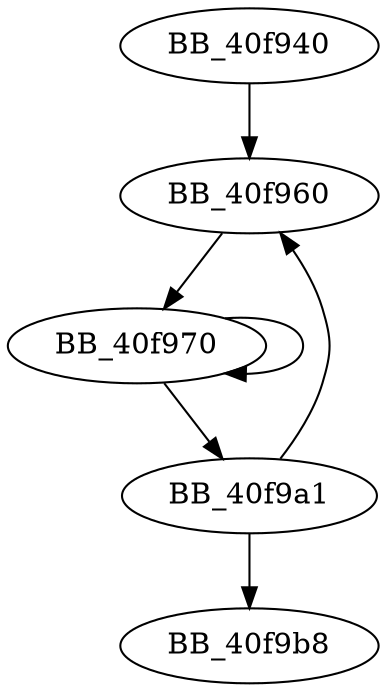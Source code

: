 DiGraph sub_40F940{
BB_40f940->BB_40f960
BB_40f960->BB_40f970
BB_40f970->BB_40f970
BB_40f970->BB_40f9a1
BB_40f9a1->BB_40f960
BB_40f9a1->BB_40f9b8
}
